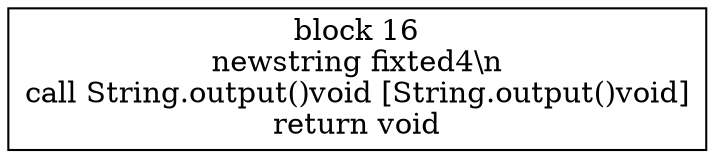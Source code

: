 digraph "MyAssert.FIXTURE4(MyAssert)void" {
size = "11,7.5";
codeblock_16 [ shape = box, label = "block 16\nnewstring fixted4\\n\ncall String.output()void [String.output()void]\nreturn void"];
}
